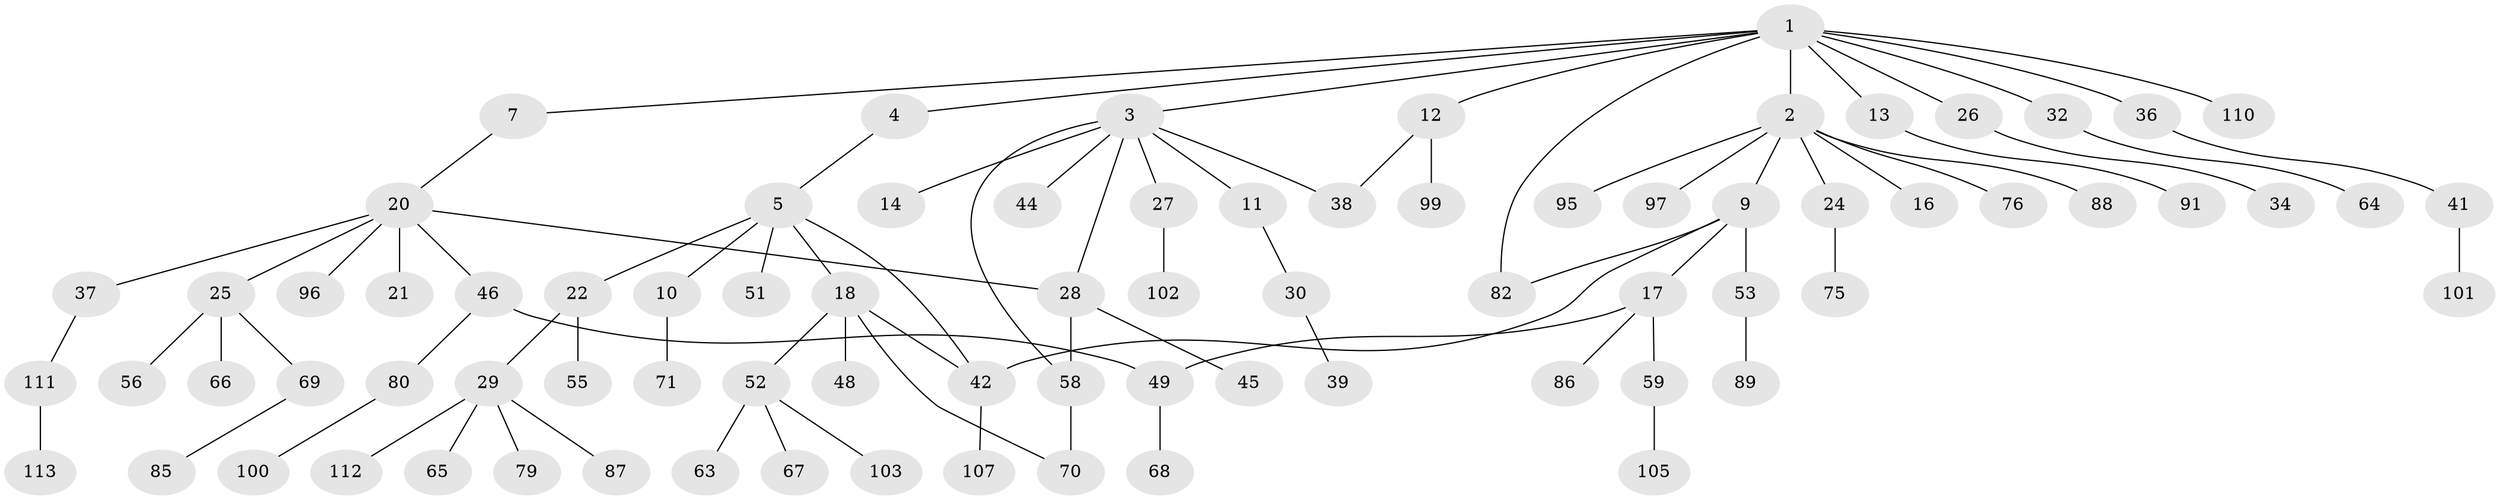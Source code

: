 // original degree distribution, {5: 0.02631578947368421, 6: 0.03508771929824561, 2: 0.2982456140350877, 4: 0.06140350877192982, 8: 0.008771929824561403, 3: 0.14912280701754385, 1: 0.42105263157894735}
// Generated by graph-tools (version 1.1) at 2025/10/02/27/25 16:10:54]
// undirected, 79 vertices, 86 edges
graph export_dot {
graph [start="1"]
  node [color=gray90,style=filled];
  1 [super="+8"];
  2 [super="+54"];
  3 [super="+6"];
  4;
  5 [super="+15"];
  7;
  9 [super="+43"];
  10 [super="+98"];
  11;
  12;
  13 [super="+62"];
  14 [super="+40"];
  16 [super="+72"];
  17;
  18 [super="+19"];
  20 [super="+23"];
  21;
  22 [super="+33"];
  24;
  25 [super="+31"];
  26 [super="+83"];
  27 [super="+35"];
  28 [super="+73"];
  29 [super="+47"];
  30;
  32;
  34;
  36;
  37 [super="+50"];
  38;
  39;
  41 [super="+90"];
  42 [super="+77"];
  44;
  45 [super="+81"];
  46;
  48;
  49 [super="+84"];
  51 [super="+60"];
  52 [super="+57"];
  53;
  55;
  56;
  58 [super="+61"];
  59;
  63 [super="+108"];
  64;
  65 [super="+114"];
  66 [super="+74"];
  67;
  68;
  69 [super="+78"];
  70 [super="+94"];
  71;
  75;
  76 [super="+93"];
  79;
  80 [super="+109"];
  82;
  85 [super="+106"];
  86 [super="+92"];
  87;
  88;
  89;
  91;
  95;
  96;
  97;
  99;
  100 [super="+104"];
  101;
  102;
  103;
  105;
  107;
  110;
  111;
  112;
  113;
  1 -- 2;
  1 -- 3;
  1 -- 4;
  1 -- 7;
  1 -- 32;
  1 -- 36;
  1 -- 12;
  1 -- 13;
  1 -- 110;
  1 -- 82;
  1 -- 26;
  2 -- 9;
  2 -- 16;
  2 -- 24;
  2 -- 95;
  2 -- 88;
  2 -- 97;
  2 -- 76;
  3 -- 11;
  3 -- 27;
  3 -- 38;
  3 -- 58;
  3 -- 28;
  3 -- 14;
  3 -- 44;
  4 -- 5;
  5 -- 10;
  5 -- 18;
  5 -- 42;
  5 -- 51;
  5 -- 22;
  7 -- 20;
  9 -- 17;
  9 -- 53;
  9 -- 82;
  9 -- 42;
  10 -- 71;
  11 -- 30;
  12 -- 99;
  12 -- 38;
  13 -- 91;
  17 -- 59;
  17 -- 86;
  17 -- 49;
  18 -- 52;
  18 -- 70;
  18 -- 48;
  18 -- 42;
  20 -- 21;
  20 -- 46;
  20 -- 96;
  20 -- 25;
  20 -- 37;
  20 -- 28;
  22 -- 29;
  22 -- 55;
  24 -- 75;
  25 -- 56;
  25 -- 66;
  25 -- 69;
  26 -- 34;
  27 -- 102;
  28 -- 45;
  28 -- 58;
  29 -- 65;
  29 -- 79;
  29 -- 87;
  29 -- 112;
  30 -- 39;
  32 -- 64;
  36 -- 41;
  37 -- 111;
  41 -- 101;
  42 -- 107;
  46 -- 49;
  46 -- 80;
  49 -- 68;
  52 -- 63;
  52 -- 103;
  52 -- 67;
  53 -- 89;
  58 -- 70;
  59 -- 105;
  69 -- 85;
  80 -- 100;
  111 -- 113;
}
